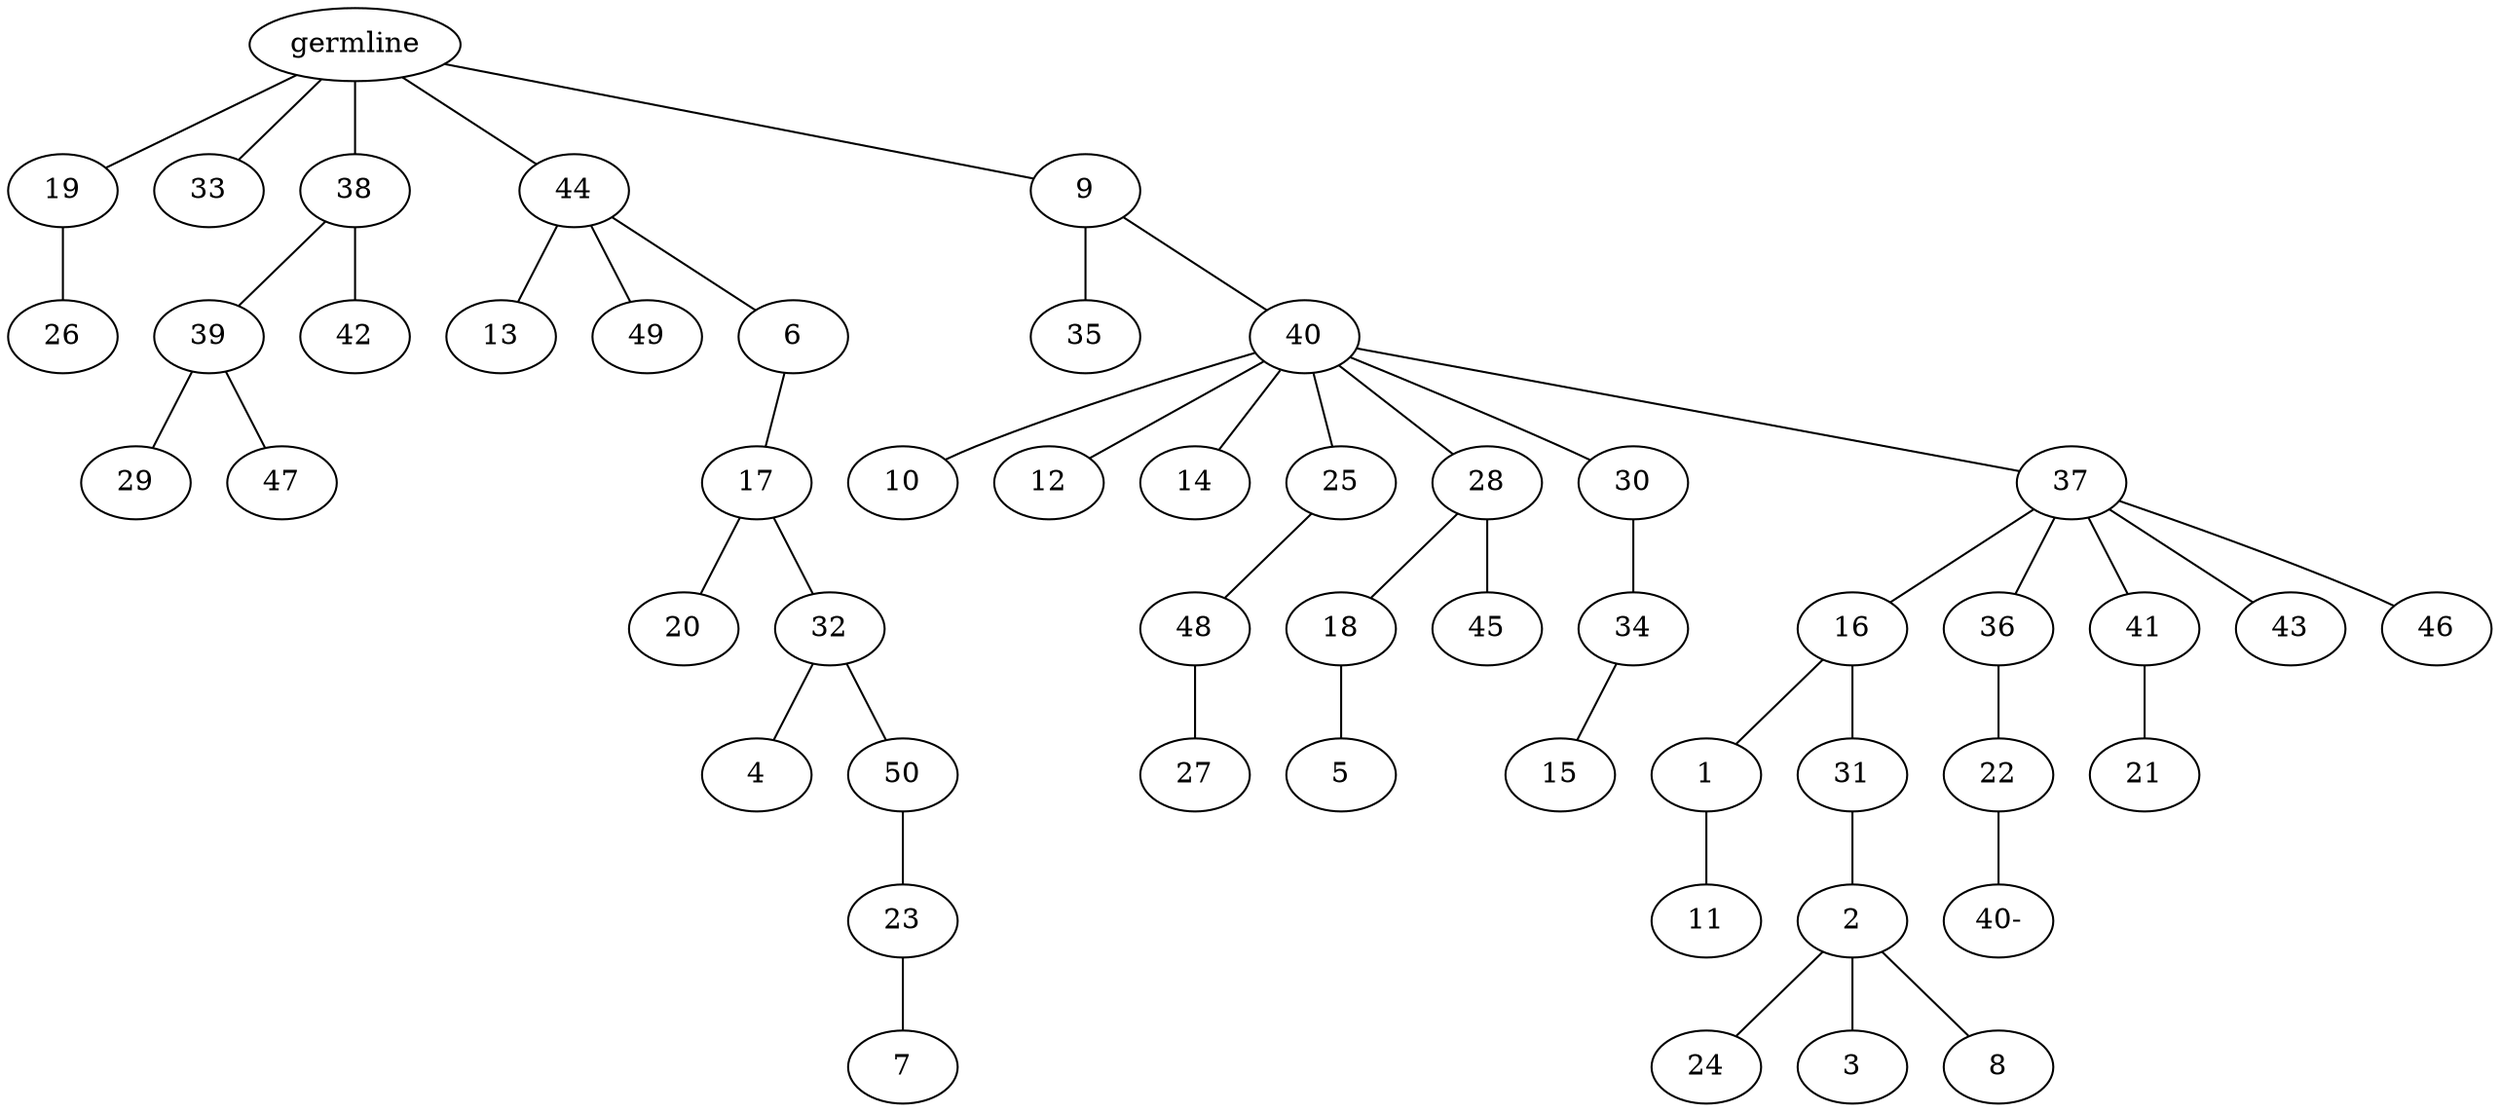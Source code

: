 graph tree {
    "140511230894032" [label="germline"];
    "140511230930032" [label="19"];
    "140511230953552" [label="26"];
    "140511230930128" [label="33"];
    "140511230930800" [label="38"];
    "140511230954896" [label="39"];
    "140511230953024" [label="29"];
    "140511230953408" [label="47"];
    "140511230954704" [label="42"];
    "140511230954272" [label="44"];
    "140511230954128" [label="13"];
    "140511230955376" [label="49"];
    "140511230954656" [label="6"];
    "140511230954752" [label="17"];
    "140511230955280" [label="20"];
    "140511230955232" [label="32"];
    "140511230980496" [label="4"];
    "140511230980256" [label="50"];
    "140511230980832" [label="23"];
    "140511230981024" [label="7"];
    "140511230955328" [label="9"];
    "140511230954608" [label="35"];
    "140511230953936" [label="40"];
    "140511230980304" [label="10"];
    "140511230981120" [label="12"];
    "140511230981600" [label="14"];
    "140511230981792" [label="25"];
    "140511230981216" [label="48"];
    "140511230981264" [label="27"];
    "140511230981840" [label="28"];
    "140511230982224" [label="18"];
    "140511230981984" [label="5"];
    "140511230981168" [label="45"];
    "140511230982512" [label="30"];
    "140511230980544" [label="34"];
    "140511230982128" [label="15"];
    "140511230982656" [label="37"];
    "140511230982896" [label="16"];
    "140511230982464" [label="1"];
    "140511230982704" [label="11"];
    "140511230982560" [label="31"];
    "140511230982176" [label="2"];
    "140511230983136" [label="24"];
    "140511230983328" [label="3"];
    "140511230983520" [label="8"];
    "140511230981936" [label="36"];
    "140511230983616" [label="22"];
    "140511230872832" [label="40-"];
    "140511230983664" [label="41"];
    "140511230983088" [label="21"];
    "140511230983760" [label="43"];
    "140511230982080" [label="46"];
    "140511230894032" -- "140511230930032";
    "140511230894032" -- "140511230930128";
    "140511230894032" -- "140511230930800";
    "140511230894032" -- "140511230954272";
    "140511230894032" -- "140511230955328";
    "140511230930032" -- "140511230953552";
    "140511230930800" -- "140511230954896";
    "140511230930800" -- "140511230954704";
    "140511230954896" -- "140511230953024";
    "140511230954896" -- "140511230953408";
    "140511230954272" -- "140511230954128";
    "140511230954272" -- "140511230955376";
    "140511230954272" -- "140511230954656";
    "140511230954656" -- "140511230954752";
    "140511230954752" -- "140511230955280";
    "140511230954752" -- "140511230955232";
    "140511230955232" -- "140511230980496";
    "140511230955232" -- "140511230980256";
    "140511230980256" -- "140511230980832";
    "140511230980832" -- "140511230981024";
    "140511230955328" -- "140511230954608";
    "140511230955328" -- "140511230953936";
    "140511230953936" -- "140511230980304";
    "140511230953936" -- "140511230981120";
    "140511230953936" -- "140511230981600";
    "140511230953936" -- "140511230981792";
    "140511230953936" -- "140511230981840";
    "140511230953936" -- "140511230982512";
    "140511230953936" -- "140511230982656";
    "140511230981792" -- "140511230981216";
    "140511230981216" -- "140511230981264";
    "140511230981840" -- "140511230982224";
    "140511230981840" -- "140511230981168";
    "140511230982224" -- "140511230981984";
    "140511230982512" -- "140511230980544";
    "140511230980544" -- "140511230982128";
    "140511230982656" -- "140511230982896";
    "140511230982656" -- "140511230981936";
    "140511230982656" -- "140511230983664";
    "140511230982656" -- "140511230983760";
    "140511230982656" -- "140511230982080";
    "140511230982896" -- "140511230982464";
    "140511230982896" -- "140511230982560";
    "140511230982464" -- "140511230982704";
    "140511230982560" -- "140511230982176";
    "140511230982176" -- "140511230983136";
    "140511230982176" -- "140511230983328";
    "140511230982176" -- "140511230983520";
    "140511230981936" -- "140511230983616";
    "140511230983616" -- "140511230872832";
    "140511230983664" -- "140511230983088";
}
